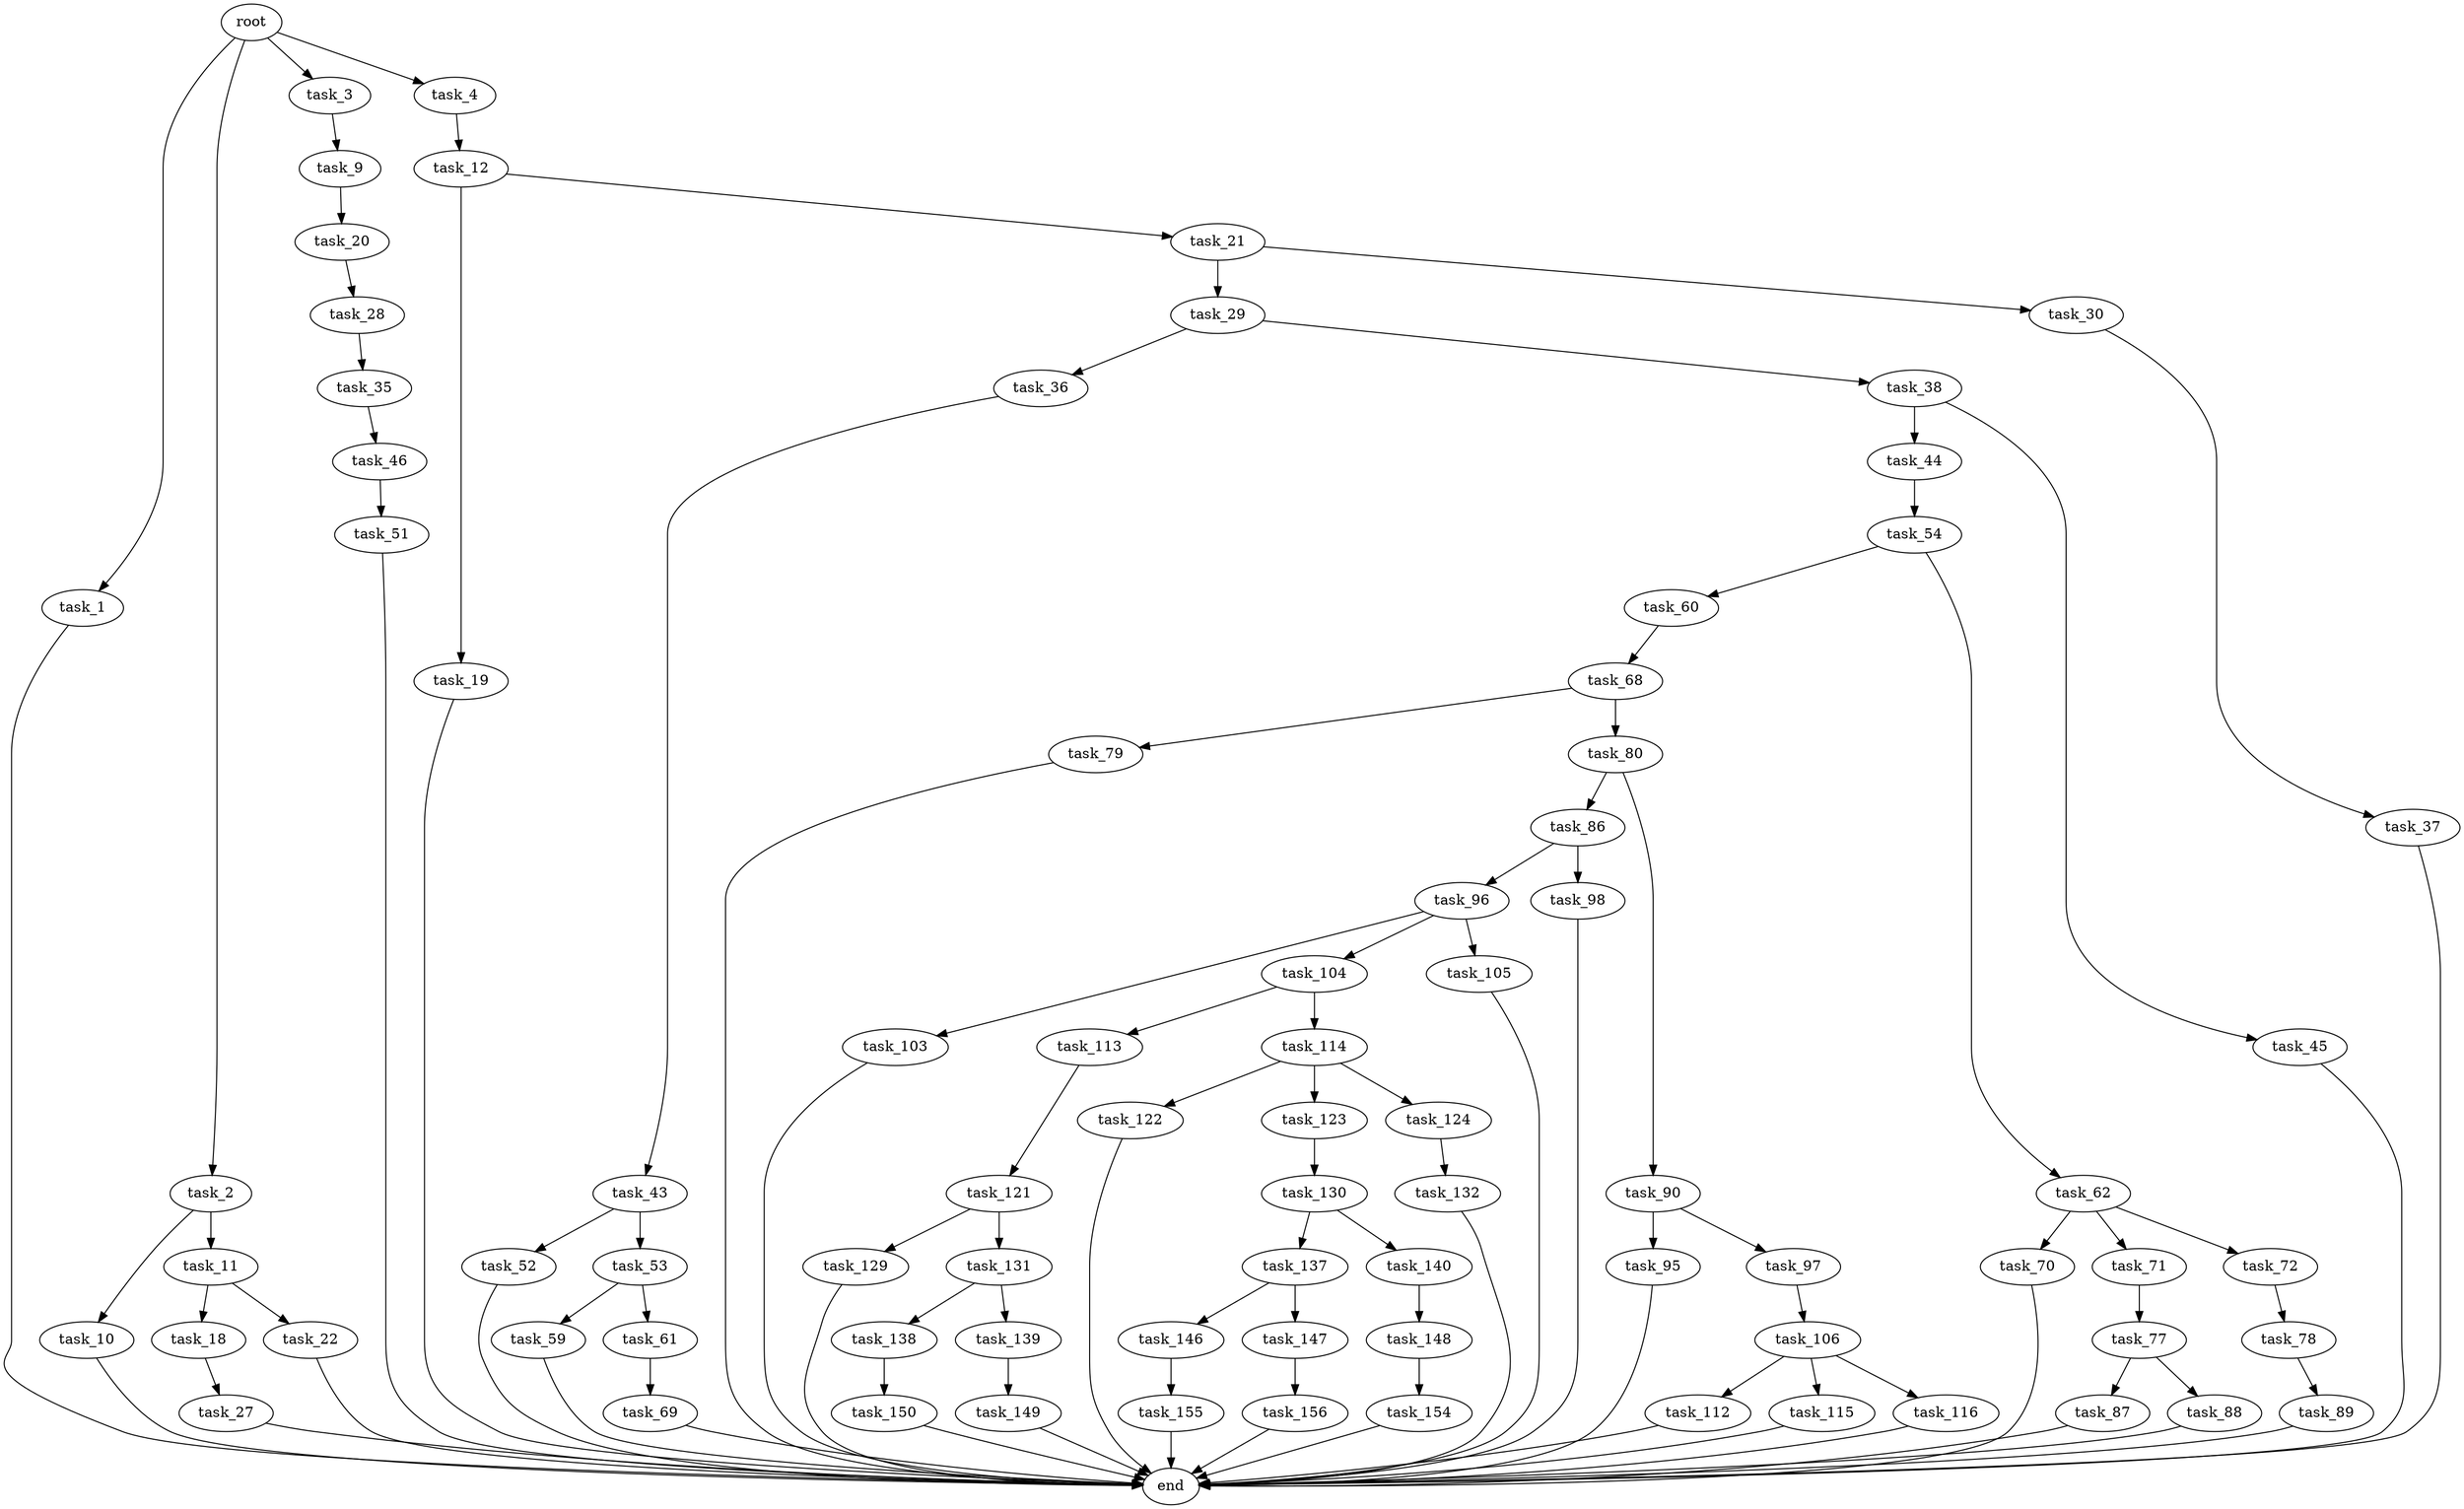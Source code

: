 digraph G {
  root [size="0.000000"];
  task_1 [size="68719476736.000000"];
  task_2 [size="8589934592.000000"];
  task_3 [size="27765129296.000000"];
  task_4 [size="63880704626.000000"];
  task_9 [size="25051074752.000000"];
  task_10 [size="68719476736.000000"];
  task_11 [size="8589934592.000000"];
  task_12 [size="11670015139.000000"];
  task_18 [size="368293445632.000000"];
  task_19 [size="782757789696.000000"];
  task_20 [size="1632591883.000000"];
  task_21 [size="16884615953.000000"];
  task_22 [size="782757789696.000000"];
  task_27 [size="689855552122.000000"];
  task_28 [size="549755813888.000000"];
  task_29 [size="3251431875.000000"];
  task_30 [size="33003967595.000000"];
  task_35 [size="1369967043.000000"];
  task_36 [size="509078719.000000"];
  task_37 [size="15918881541.000000"];
  task_38 [size="17750601012.000000"];
  task_43 [size="818825389194.000000"];
  task_44 [size="9360664847.000000"];
  task_45 [size="19791161080.000000"];
  task_46 [size="7406957722.000000"];
  task_51 [size="292390272613.000000"];
  task_52 [size="68719476736.000000"];
  task_53 [size="782757789696.000000"];
  task_54 [size="40680214825.000000"];
  task_59 [size="1712238252.000000"];
  task_60 [size="145982103191.000000"];
  task_61 [size="1141672932.000000"];
  task_62 [size="37443377489.000000"];
  task_68 [size="4463072152.000000"];
  task_69 [size="8589934592.000000"];
  task_70 [size="549755813888.000000"];
  task_71 [size="134217728000.000000"];
  task_72 [size="5988599215.000000"];
  task_77 [size="1034104193406.000000"];
  task_78 [size="231928233984.000000"];
  task_79 [size="68719476736.000000"];
  task_80 [size="627022915935.000000"];
  task_86 [size="185695593516.000000"];
  task_87 [size="201492299084.000000"];
  task_88 [size="3151916023.000000"];
  task_89 [size="68719476736.000000"];
  task_90 [size="6733436886.000000"];
  task_95 [size="4532307894.000000"];
  task_96 [size="886429613.000000"];
  task_97 [size="12139458777.000000"];
  task_98 [size="8589934592.000000"];
  task_103 [size="598868480265.000000"];
  task_104 [size="19710802804.000000"];
  task_105 [size="14230204090.000000"];
  task_106 [size="549209803482.000000"];
  task_112 [size="782757789696.000000"];
  task_113 [size="137682132133.000000"];
  task_114 [size="368293445632.000000"];
  task_115 [size="22670914299.000000"];
  task_116 [size="222944850183.000000"];
  task_121 [size="95893507392.000000"];
  task_122 [size="219288258804.000000"];
  task_123 [size="231928233984.000000"];
  task_124 [size="549755813888.000000"];
  task_129 [size="171911784740.000000"];
  task_130 [size="25738170288.000000"];
  task_131 [size="549755813888.000000"];
  task_132 [size="84307980565.000000"];
  task_137 [size="782757789696.000000"];
  task_138 [size="388417245192.000000"];
  task_139 [size="786152420389.000000"];
  task_140 [size="483191978284.000000"];
  task_146 [size="549755813888.000000"];
  task_147 [size="609454488784.000000"];
  task_148 [size="8589934592.000000"];
  task_149 [size="368293445632.000000"];
  task_150 [size="108406236752.000000"];
  task_154 [size="20612956501.000000"];
  task_155 [size="403337357020.000000"];
  task_156 [size="368293445632.000000"];
  end [size="0.000000"];

  root -> task_1 [size="1.000000"];
  root -> task_2 [size="1.000000"];
  root -> task_3 [size="1.000000"];
  root -> task_4 [size="1.000000"];
  task_1 -> end [size="1.000000"];
  task_2 -> task_10 [size="33554432.000000"];
  task_2 -> task_11 [size="33554432.000000"];
  task_3 -> task_9 [size="33554432.000000"];
  task_4 -> task_12 [size="134217728.000000"];
  task_9 -> task_20 [size="838860800.000000"];
  task_10 -> end [size="1.000000"];
  task_11 -> task_18 [size="33554432.000000"];
  task_11 -> task_22 [size="33554432.000000"];
  task_12 -> task_19 [size="209715200.000000"];
  task_12 -> task_21 [size="209715200.000000"];
  task_18 -> task_27 [size="411041792.000000"];
  task_19 -> end [size="1.000000"];
  task_20 -> task_28 [size="75497472.000000"];
  task_21 -> task_29 [size="33554432.000000"];
  task_21 -> task_30 [size="33554432.000000"];
  task_22 -> end [size="1.000000"];
  task_27 -> end [size="1.000000"];
  task_28 -> task_35 [size="536870912.000000"];
  task_29 -> task_36 [size="209715200.000000"];
  task_29 -> task_38 [size="209715200.000000"];
  task_30 -> task_37 [size="838860800.000000"];
  task_35 -> task_46 [size="33554432.000000"];
  task_36 -> task_43 [size="33554432.000000"];
  task_37 -> end [size="1.000000"];
  task_38 -> task_44 [size="536870912.000000"];
  task_38 -> task_45 [size="536870912.000000"];
  task_43 -> task_52 [size="536870912.000000"];
  task_43 -> task_53 [size="536870912.000000"];
  task_44 -> task_54 [size="301989888.000000"];
  task_45 -> end [size="1.000000"];
  task_46 -> task_51 [size="411041792.000000"];
  task_51 -> end [size="1.000000"];
  task_52 -> end [size="1.000000"];
  task_53 -> task_59 [size="679477248.000000"];
  task_53 -> task_61 [size="679477248.000000"];
  task_54 -> task_60 [size="33554432.000000"];
  task_54 -> task_62 [size="33554432.000000"];
  task_59 -> end [size="1.000000"];
  task_60 -> task_68 [size="209715200.000000"];
  task_61 -> task_69 [size="75497472.000000"];
  task_62 -> task_70 [size="838860800.000000"];
  task_62 -> task_71 [size="838860800.000000"];
  task_62 -> task_72 [size="838860800.000000"];
  task_68 -> task_79 [size="536870912.000000"];
  task_68 -> task_80 [size="536870912.000000"];
  task_69 -> end [size="1.000000"];
  task_70 -> end [size="1.000000"];
  task_71 -> task_77 [size="209715200.000000"];
  task_72 -> task_78 [size="411041792.000000"];
  task_77 -> task_87 [size="838860800.000000"];
  task_77 -> task_88 [size="838860800.000000"];
  task_78 -> task_89 [size="301989888.000000"];
  task_79 -> end [size="1.000000"];
  task_80 -> task_86 [size="536870912.000000"];
  task_80 -> task_90 [size="536870912.000000"];
  task_86 -> task_96 [size="134217728.000000"];
  task_86 -> task_98 [size="134217728.000000"];
  task_87 -> end [size="1.000000"];
  task_88 -> end [size="1.000000"];
  task_89 -> end [size="1.000000"];
  task_90 -> task_95 [size="209715200.000000"];
  task_90 -> task_97 [size="209715200.000000"];
  task_95 -> end [size="1.000000"];
  task_96 -> task_103 [size="33554432.000000"];
  task_96 -> task_104 [size="33554432.000000"];
  task_96 -> task_105 [size="33554432.000000"];
  task_97 -> task_106 [size="536870912.000000"];
  task_98 -> end [size="1.000000"];
  task_103 -> end [size="1.000000"];
  task_104 -> task_113 [size="33554432.000000"];
  task_104 -> task_114 [size="33554432.000000"];
  task_105 -> end [size="1.000000"];
  task_106 -> task_112 [size="679477248.000000"];
  task_106 -> task_115 [size="679477248.000000"];
  task_106 -> task_116 [size="679477248.000000"];
  task_112 -> end [size="1.000000"];
  task_113 -> task_121 [size="134217728.000000"];
  task_114 -> task_122 [size="411041792.000000"];
  task_114 -> task_123 [size="411041792.000000"];
  task_114 -> task_124 [size="411041792.000000"];
  task_115 -> end [size="1.000000"];
  task_116 -> end [size="1.000000"];
  task_121 -> task_129 [size="134217728.000000"];
  task_121 -> task_131 [size="134217728.000000"];
  task_122 -> end [size="1.000000"];
  task_123 -> task_130 [size="301989888.000000"];
  task_124 -> task_132 [size="536870912.000000"];
  task_129 -> end [size="1.000000"];
  task_130 -> task_137 [size="411041792.000000"];
  task_130 -> task_140 [size="411041792.000000"];
  task_131 -> task_138 [size="536870912.000000"];
  task_131 -> task_139 [size="536870912.000000"];
  task_132 -> end [size="1.000000"];
  task_137 -> task_146 [size="679477248.000000"];
  task_137 -> task_147 [size="679477248.000000"];
  task_138 -> task_150 [size="411041792.000000"];
  task_139 -> task_149 [size="838860800.000000"];
  task_140 -> task_148 [size="838860800.000000"];
  task_146 -> task_155 [size="536870912.000000"];
  task_147 -> task_156 [size="838860800.000000"];
  task_148 -> task_154 [size="33554432.000000"];
  task_149 -> end [size="1.000000"];
  task_150 -> end [size="1.000000"];
  task_154 -> end [size="1.000000"];
  task_155 -> end [size="1.000000"];
  task_156 -> end [size="1.000000"];
}
